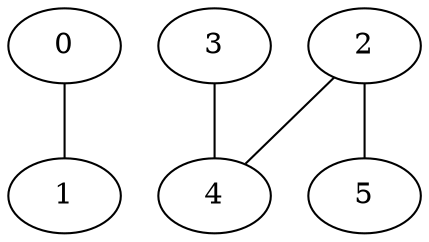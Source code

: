 graph "sampletest150-mod4_image10.bmp" {
	0	 [type=corner,
		x=536,
		y=291];
	1	 [type=corner,
		x=513,
		y=132];
	0 -- 1	 [angle0="1.43",
		angle1="556.52",
		frequency=2,
		type0=line,
		type1=arc];
	2	 [type=corner,
		x=193,
		y=180];
	4	 [type=corner,
		x=187,
		y=186];
	2 -- 4	 [angle0="-.79",
		frequency=1,
		type0=line];
	5	 [type=endpoint,
		x=284,
		y=188];
	2 -- 5	 [angle0=".09",
		frequency=1,
		type0=line];
	3	 [type=endpoint,
		x=386,
		y=368];
	3 -- 4	 [angle0=".74",
		frequency=1,
		type0=line];
}
